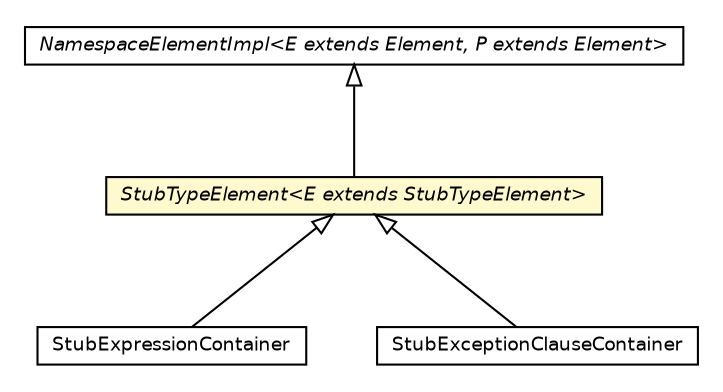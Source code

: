 #!/usr/local/bin/dot
#
# Class diagram 
# Generated by UMLGraph version 5.2 (http://www.umlgraph.org/)
#

digraph G {
	edge [fontname="Helvetica",fontsize=10,labelfontname="Helvetica",labelfontsize=10];
	node [fontname="Helvetica",fontsize=10,shape=plaintext];
	nodesep=0.25;
	ranksep=0.5;
	// chameleon.core.expression.StubExpressionContainer
	c25744 [label=<<table title="chameleon.core.expression.StubExpressionContainer" border="0" cellborder="1" cellspacing="0" cellpadding="2" port="p" href="../expression/StubExpressionContainer.html">
		<tr><td><table border="0" cellspacing="0" cellpadding="1">
<tr><td align="center" balign="center"> StubExpressionContainer </td></tr>
		</table></td></tr>
		</table>>, fontname="Helvetica", fontcolor="black", fontsize=9.0];
	// chameleon.core.method.exception.StubExceptionClauseContainer
	c25788 [label=<<table title="chameleon.core.method.exception.StubExceptionClauseContainer" border="0" cellborder="1" cellspacing="0" cellpadding="2" port="p" href="../method/exception/StubExceptionClauseContainer.html">
		<tr><td><table border="0" cellspacing="0" cellpadding="1">
<tr><td align="center" balign="center"> StubExceptionClauseContainer </td></tr>
		</table></td></tr>
		</table>>, fontname="Helvetica", fontcolor="black", fontsize=9.0];
	// chameleon.core.namespace.NamespaceElementImpl<E extends chameleon.core.element.Element, P extends chameleon.core.element.Element>
	c25802 [label=<<table title="chameleon.core.namespace.NamespaceElementImpl" border="0" cellborder="1" cellspacing="0" cellpadding="2" port="p" href="../namespace/NamespaceElementImpl.html">
		<tr><td><table border="0" cellspacing="0" cellpadding="1">
<tr><td align="center" balign="center"><font face="Helvetica-Oblique"> NamespaceElementImpl&lt;E extends Element, P extends Element&gt; </font></td></tr>
		</table></td></tr>
		</table>>, fontname="Helvetica", fontcolor="black", fontsize=9.0];
	// chameleon.core.type.StubTypeElement<E extends chameleon.core.type.StubTypeElement>
	c25855 [label=<<table title="chameleon.core.type.StubTypeElement" border="0" cellborder="1" cellspacing="0" cellpadding="2" port="p" bgcolor="lemonChiffon" href="./StubTypeElement.html">
		<tr><td><table border="0" cellspacing="0" cellpadding="1">
<tr><td align="center" balign="center"><font face="Helvetica-Oblique"> StubTypeElement&lt;E extends StubTypeElement&gt; </font></td></tr>
		</table></td></tr>
		</table>>, fontname="Helvetica", fontcolor="black", fontsize=9.0];
	//chameleon.core.expression.StubExpressionContainer extends chameleon.core.type.StubTypeElement<chameleon.core.expression.StubExpressionContainer>
	c25855:p -> c25744:p [dir=back,arrowtail=empty];
	//chameleon.core.method.exception.StubExceptionClauseContainer extends chameleon.core.type.StubTypeElement<chameleon.core.method.exception.StubExceptionClauseContainer>
	c25855:p -> c25788:p [dir=back,arrowtail=empty];
	//chameleon.core.type.StubTypeElement<E extends chameleon.core.type.StubTypeElement> extends chameleon.core.namespace.NamespaceElementImpl<E, chameleon.core.element.Element>
	c25802:p -> c25855:p [dir=back,arrowtail=empty];
}

